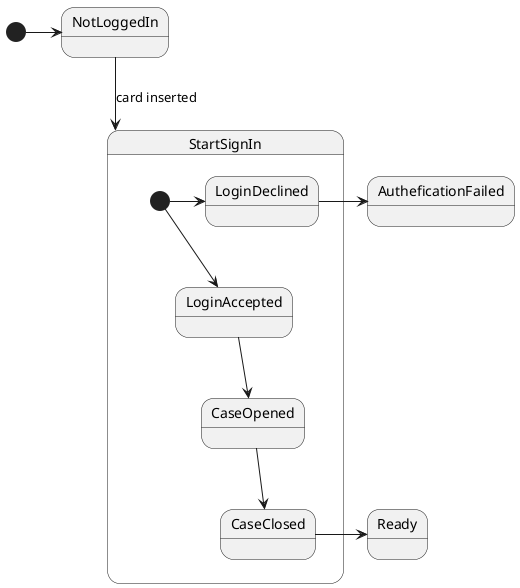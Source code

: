 @startuml
[*] -> NotLoggedIn
NotLoggedIn --> StartSignIn:card inserted
state StartSignIn {
[*] --> LoginAccepted
[*] -> LoginDeclined
LoginAccepted --> CaseOpened
CaseOpened --> CaseClosed
}
LoginDeclined -> AutheficationFailed
CaseClosed -> Ready
@enduml
